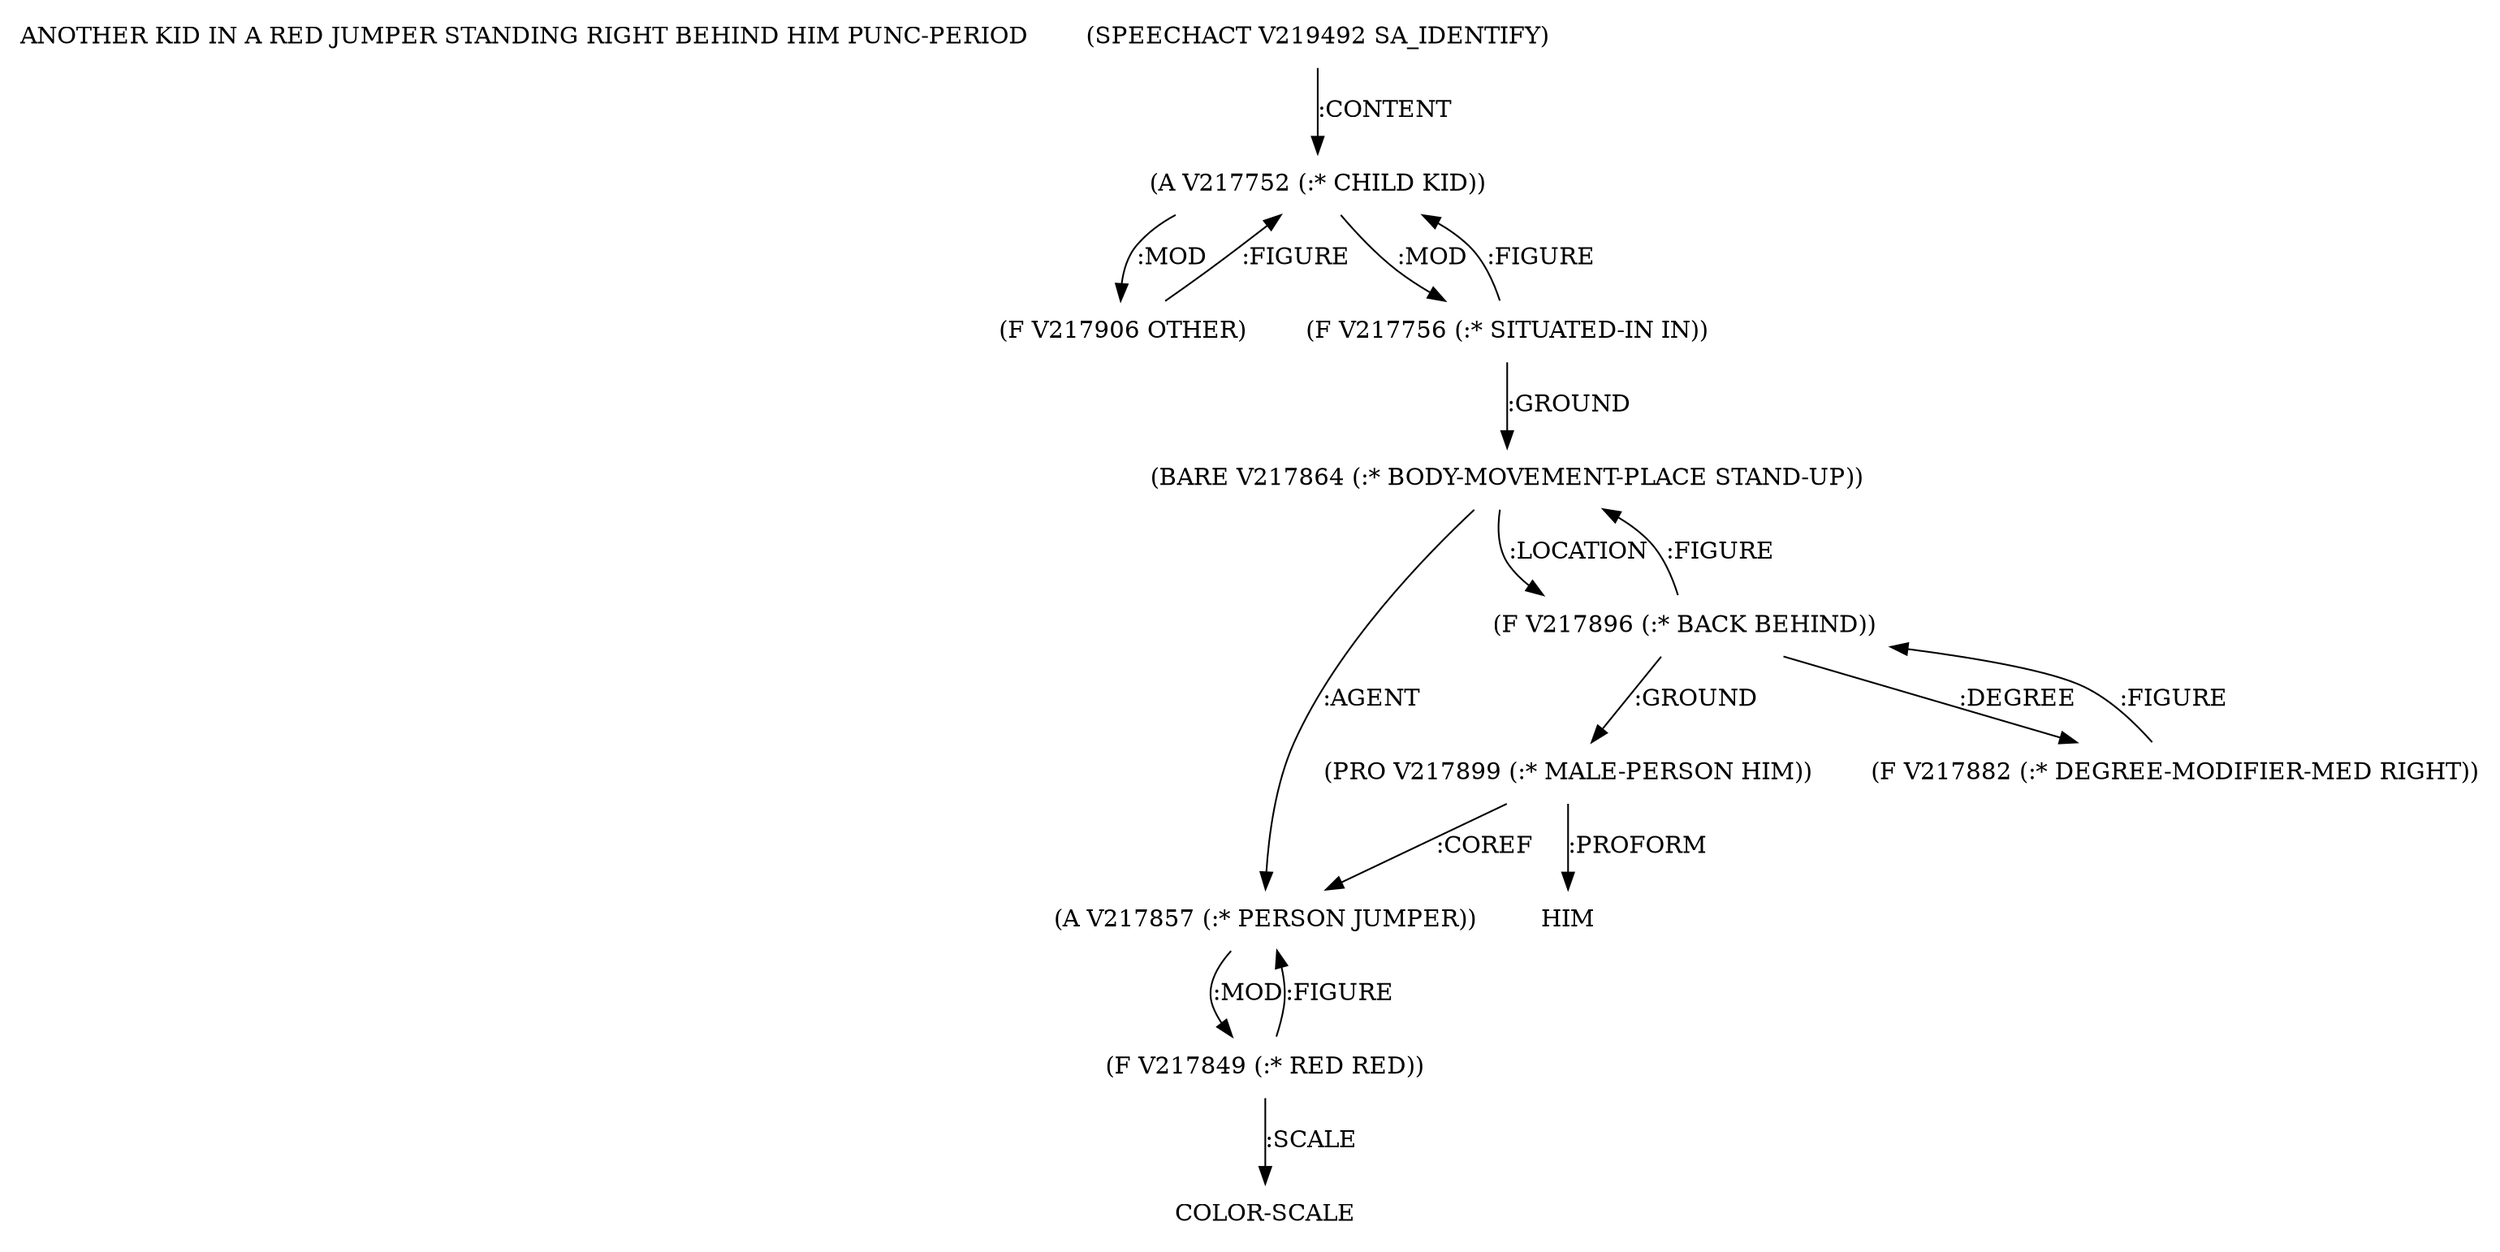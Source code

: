 digraph Terms {
  node [shape=none]
  "ANOTHER KID IN A RED JUMPER STANDING RIGHT BEHIND HIM PUNC-PERIOD"
  "V219492" [label="(SPEECHACT V219492 SA_IDENTIFY)"]
  "V219492" -> "V217752" [label=":CONTENT"]
  "V217752" [label="(A V217752 (:* CHILD KID))"]
  "V217752" -> "V217906" [label=":MOD"]
  "V217752" -> "V217756" [label=":MOD"]
  "V217906" [label="(F V217906 OTHER)"]
  "V217906" -> "V217752" [label=":FIGURE"]
  "V217756" [label="(F V217756 (:* SITUATED-IN IN))"]
  "V217756" -> "V217864" [label=":GROUND"]
  "V217756" -> "V217752" [label=":FIGURE"]
  "V217864" [label="(BARE V217864 (:* BODY-MOVEMENT-PLACE STAND-UP))"]
  "V217864" -> "V217857" [label=":AGENT"]
  "V217864" -> "V217896" [label=":LOCATION"]
  "V217857" [label="(A V217857 (:* PERSON JUMPER))"]
  "V217857" -> "V217849" [label=":MOD"]
  "V217849" [label="(F V217849 (:* RED RED))"]
  "V217849" -> "V217857" [label=":FIGURE"]
  "V217849" -> "NT220663" [label=":SCALE"]
  "NT220663" [label="COLOR-SCALE"]
  "V217896" [label="(F V217896 (:* BACK BEHIND))"]
  "V217896" -> "V217899" [label=":GROUND"]
  "V217896" -> "V217864" [label=":FIGURE"]
  "V217896" -> "V217882" [label=":DEGREE"]
  "V217882" [label="(F V217882 (:* DEGREE-MODIFIER-MED RIGHT))"]
  "V217882" -> "V217896" [label=":FIGURE"]
  "V217899" [label="(PRO V217899 (:* MALE-PERSON HIM))"]
  "V217899" -> "NT220664" [label=":PROFORM"]
  "NT220664" [label="HIM"]
  "V217899" -> "V217857" [label=":COREF"]
}

